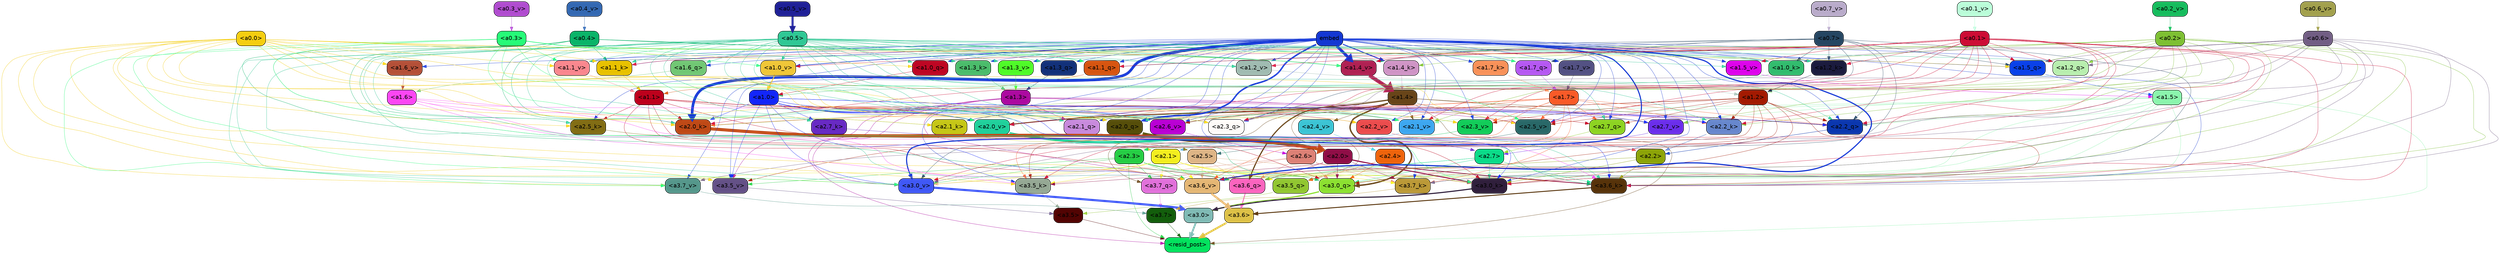 strict digraph "" {
	graph [bgcolor=transparent,
		layout=dot,
		overlap=false,
		splines=true
	];
	"<a3.7>"	[color=black,
		fillcolor="#135e0c",
		fontname=Helvetica,
		shape=box,
		style="filled, rounded"];
	"<resid_post>"	[color=black,
		fillcolor="#03e25e",
		fontname=Helvetica,
		shape=box,
		style="filled, rounded"];
	"<a3.7>" -> "<resid_post>"	[color="#135e0c",
		penwidth=0.6239100098609924];
	"<a3.6>"	[color=black,
		fillcolor="#ddc147",
		fontname=Helvetica,
		shape=box,
		style="filled, rounded"];
	"<a3.6>" -> "<resid_post>"	[color="#ddc147",
		penwidth=4.569062113761902];
	"<a3.5>"	[color=black,
		fillcolor="#520403",
		fontname=Helvetica,
		shape=box,
		style="filled, rounded"];
	"<a3.5>" -> "<resid_post>"	[color="#520403",
		penwidth=0.6];
	"<a3.0>"	[color=black,
		fillcolor="#80bbb5",
		fontname=Helvetica,
		shape=box,
		style="filled, rounded"];
	"<a3.0>" -> "<resid_post>"	[color="#80bbb5",
		penwidth=4.283544182777405];
	"<a2.3>"	[color=black,
		fillcolor="#26ce45",
		fontname=Helvetica,
		shape=box,
		style="filled, rounded"];
	"<a2.3>" -> "<resid_post>"	[color="#26ce45",
		penwidth=0.6];
	"<a3.7_q>"	[color=black,
		fillcolor="#e170da",
		fontname=Helvetica,
		shape=box,
		style="filled, rounded"];
	"<a2.3>" -> "<a3.7_q>"	[color="#26ce45",
		penwidth=0.6];
	"<a3.6_q>"	[color=black,
		fillcolor="#fa64be",
		fontname=Helvetica,
		shape=box,
		style="filled, rounded"];
	"<a2.3>" -> "<a3.6_q>"	[color="#26ce45",
		penwidth=0.6];
	"<a3.5_q>"	[color=black,
		fillcolor="#91c631",
		fontname=Helvetica,
		shape=box,
		style="filled, rounded"];
	"<a2.3>" -> "<a3.5_q>"	[color="#26ce45",
		penwidth=0.6];
	"<a3.0_q>"	[color=black,
		fillcolor="#8ce031",
		fontname=Helvetica,
		shape=box,
		style="filled, rounded"];
	"<a2.3>" -> "<a3.0_q>"	[color="#26ce45",
		penwidth=0.6];
	"<a3.0_k>"	[color=black,
		fillcolor="#301f3c",
		fontname=Helvetica,
		shape=box,
		style="filled, rounded"];
	"<a2.3>" -> "<a3.0_k>"	[color="#26ce45",
		penwidth=0.6];
	"<a3.6_v>"	[color=black,
		fillcolor="#e4b674",
		fontname=Helvetica,
		shape=box,
		style="filled, rounded"];
	"<a2.3>" -> "<a3.6_v>"	[color="#26ce45",
		penwidth=0.6];
	"<a3.5_v>"	[color=black,
		fillcolor="#645187",
		fontname=Helvetica,
		shape=box,
		style="filled, rounded"];
	"<a2.3>" -> "<a3.5_v>"	[color="#26ce45",
		penwidth=0.6];
	"<a3.0_v>"	[color=black,
		fillcolor="#4058f6",
		fontname=Helvetica,
		shape=box,
		style="filled, rounded"];
	"<a2.3>" -> "<a3.0_v>"	[color="#26ce45",
		penwidth=0.6];
	"<a1.5>"	[color=black,
		fillcolor="#8bf5ad",
		fontname=Helvetica,
		shape=box,
		style="filled, rounded"];
	"<a1.5>" -> "<resid_post>"	[color="#8bf5ad",
		penwidth=0.6];
	"<a1.5>" -> "<a3.6_q>"	[color="#8bf5ad",
		penwidth=0.6];
	"<a1.5>" -> "<a3.5_q>"	[color="#8bf5ad",
		penwidth=0.6];
	"<a1.5>" -> "<a3.0_q>"	[color="#8bf5ad",
		penwidth=0.6];
	"<a3.6_k>"	[color=black,
		fillcolor="#57330a",
		fontname=Helvetica,
		shape=box,
		style="filled, rounded"];
	"<a1.5>" -> "<a3.6_k>"	[color="#8bf5ad",
		penwidth=0.6];
	"<a1.5>" -> "<a3.0_k>"	[color="#8bf5ad",
		penwidth=0.6];
	"<a2.2_q>"	[color=black,
		fillcolor="#0b37af",
		fontname=Helvetica,
		shape=box,
		style="filled, rounded"];
	"<a1.5>" -> "<a2.2_q>"	[color="#8bf5ad",
		penwidth=0.6];
	"<a2.7_v>"	[color=black,
		fillcolor="#6b2eeb",
		fontname=Helvetica,
		shape=box,
		style="filled, rounded"];
	"<a1.5>" -> "<a2.7_v>"	[color="#8bf5ad",
		penwidth=0.6];
	"<a2.6_v>"	[color=black,
		fillcolor="#b901d4",
		fontname=Helvetica,
		shape=box,
		style="filled, rounded"];
	"<a1.5>" -> "<a2.6_v>"	[color="#8bf5ad",
		penwidth=0.6];
	"<a2.1_v>"	[color=black,
		fillcolor="#3da7f0",
		fontname=Helvetica,
		shape=box,
		style="filled, rounded"];
	"<a1.5>" -> "<a2.1_v>"	[color="#8bf5ad",
		penwidth=0.6];
	"<a1.4>"	[color=black,
		fillcolor="#684519",
		fontname=Helvetica,
		shape=box,
		style="filled, rounded"];
	"<a1.4>" -> "<resid_post>"	[color="#684519",
		penwidth=0.6];
	"<a1.4>" -> "<a3.7_q>"	[color="#684519",
		penwidth=0.6];
	"<a1.4>" -> "<a3.6_q>"	[color="#684519",
		penwidth=2.7536282539367676];
	"<a1.4>" -> "<a3.5_q>"	[color="#684519",
		penwidth=0.6];
	"<a1.4>" -> "<a3.0_q>"	[color="#684519",
		penwidth=3.3369133472442627];
	"<a2.3_q>"	[color=black,
		fillcolor="#fefbf8",
		fontname=Helvetica,
		shape=box,
		style="filled, rounded"];
	"<a1.4>" -> "<a2.3_q>"	[color="#684519",
		penwidth=0.6];
	"<a1.4>" -> "<a2.2_q>"	[color="#684519",
		penwidth=0.6];
	"<a2.1_q>"	[color=black,
		fillcolor="#c88adc",
		fontname=Helvetica,
		shape=box,
		style="filled, rounded"];
	"<a1.4>" -> "<a2.1_q>"	[color="#684519",
		penwidth=0.6];
	"<a2.0_q>"	[color=black,
		fillcolor="#564e0a",
		fontname=Helvetica,
		shape=box,
		style="filled, rounded"];
	"<a1.4>" -> "<a2.0_q>"	[color="#684519",
		penwidth=0.6];
	"<a2.1_k>"	[color=black,
		fillcolor="#c5c617",
		fontname=Helvetica,
		shape=box,
		style="filled, rounded"];
	"<a1.4>" -> "<a2.1_k>"	[color="#684519",
		penwidth=0.6];
	"<a1.4>" -> "<a2.7_v>"	[color="#684519",
		penwidth=0.6];
	"<a1.4>" -> "<a2.6_v>"	[color="#684519",
		penwidth=0.6];
	"<a2.5_v>"	[color=black,
		fillcolor="#296868",
		fontname=Helvetica,
		shape=box,
		style="filled, rounded"];
	"<a1.4>" -> "<a2.5_v>"	[color="#684519",
		penwidth=0.6];
	"<a2.4_v>"	[color=black,
		fillcolor="#3cc4d4",
		fontname=Helvetica,
		shape=box,
		style="filled, rounded"];
	"<a1.4>" -> "<a2.4_v>"	[color="#684519",
		penwidth=0.6];
	"<a1.4>" -> "<a2.1_v>"	[color="#684519",
		penwidth=0.6];
	"<a2.0_v>"	[color=black,
		fillcolor="#20d09b",
		fontname=Helvetica,
		shape=box,
		style="filled, rounded"];
	"<a1.4>" -> "<a2.0_v>"	[color="#684519",
		penwidth=2.2818827629089355];
	"<a1.3>"	[color=black,
		fillcolor="#ac0aa0",
		fontname=Helvetica,
		shape=box,
		style="filled, rounded"];
	"<a1.3>" -> "<resid_post>"	[color="#ac0aa0",
		penwidth=0.6];
	"<a1.3>" -> "<a3.6_v>"	[color="#ac0aa0",
		penwidth=0.6];
	"<a1.3>" -> "<a3.5_v>"	[color="#ac0aa0",
		penwidth=0.6];
	"<a1.3>" -> "<a3.0_v>"	[color="#ac0aa0",
		penwidth=0.6];
	"<a1.3>" -> "<a2.2_q>"	[color="#ac0aa0",
		penwidth=0.6];
	"<a1.3>" -> "<a2.1_q>"	[color="#ac0aa0",
		penwidth=0.6];
	"<a2.2_k>"	[color=black,
		fillcolor="#6787cd",
		fontname=Helvetica,
		shape=box,
		style="filled, rounded"];
	"<a1.3>" -> "<a2.2_k>"	[color="#ac0aa0",
		penwidth=0.6];
	"<a1.3>" -> "<a2.5_v>"	[color="#ac0aa0",
		penwidth=0.6];
	"<a3.7_q>" -> "<a3.7>"	[color="#e170da",
		penwidth=0.6];
	"<a3.6_q>" -> "<a3.6>"	[color="#fa64be",
		penwidth=2.0344843566417694];
	"<a3.5_q>" -> "<a3.5>"	[color="#91c631",
		penwidth=0.6];
	"<a3.0_q>" -> "<a3.0>"	[color="#8ce031",
		penwidth=2.863015294075012];
	"<a3.7_k>"	[color=black,
		fillcolor="#bb9937",
		fontname=Helvetica,
		shape=box,
		style="filled, rounded"];
	"<a3.7_k>" -> "<a3.7>"	[color="#bb9937",
		penwidth=0.6];
	"<a3.6_k>" -> "<a3.6>"	[color="#57330a",
		penwidth=2.1770318150520325];
	"<a3.5_k>"	[color=black,
		fillcolor="#95a894",
		fontname=Helvetica,
		shape=box,
		style="filled, rounded"];
	"<a3.5_k>" -> "<a3.5>"	[color="#95a894",
		penwidth=0.6];
	"<a3.0_k>" -> "<a3.0>"	[color="#301f3c",
		penwidth=2.6323853135108948];
	"<a3.7_v>"	[color=black,
		fillcolor="#55978b",
		fontname=Helvetica,
		shape=box,
		style="filled, rounded"];
	"<a3.7_v>" -> "<a3.7>"	[color="#55978b",
		penwidth=0.6];
	"<a3.6_v>" -> "<a3.6>"	[color="#e4b674",
		penwidth=4.972373723983765];
	"<a3.5_v>" -> "<a3.5>"	[color="#645187",
		penwidth=0.6];
	"<a3.0_v>" -> "<a3.0>"	[color="#4058f6",
		penwidth=5.1638524532318115];
	"<a2.6>"	[color=black,
		fillcolor="#dd8176",
		fontname=Helvetica,
		shape=box,
		style="filled, rounded"];
	"<a2.6>" -> "<a3.7_q>"	[color="#dd8176",
		penwidth=0.6];
	"<a2.6>" -> "<a3.6_q>"	[color="#dd8176",
		penwidth=0.6];
	"<a2.6>" -> "<a3.0_q>"	[color="#dd8176",
		penwidth=0.6];
	"<a2.6>" -> "<a3.7_k>"	[color="#dd8176",
		penwidth=0.6];
	"<a2.6>" -> "<a3.6_k>"	[color="#dd8176",
		penwidth=0.6];
	"<a2.6>" -> "<a3.5_k>"	[color="#dd8176",
		penwidth=0.6];
	"<a2.6>" -> "<a3.0_k>"	[color="#dd8176",
		penwidth=0.6];
	"<a2.1>"	[color=black,
		fillcolor="#f3ee1f",
		fontname=Helvetica,
		shape=box,
		style="filled, rounded"];
	"<a2.1>" -> "<a3.7_q>"	[color="#f3ee1f",
		penwidth=0.6];
	"<a2.1>" -> "<a3.6_q>"	[color="#f3ee1f",
		penwidth=0.6];
	"<a2.1>" -> "<a3.5_q>"	[color="#f3ee1f",
		penwidth=0.6];
	"<a2.1>" -> "<a3.0_q>"	[color="#f3ee1f",
		penwidth=0.6];
	"<a2.1>" -> "<a3.7_k>"	[color="#f3ee1f",
		penwidth=0.6];
	"<a2.1>" -> "<a3.6_k>"	[color="#f3ee1f",
		penwidth=0.6];
	"<a2.1>" -> "<a3.5_k>"	[color="#f3ee1f",
		penwidth=0.6];
	"<a2.1>" -> "<a3.0_k>"	[color="#f3ee1f",
		penwidth=0.6];
	"<a2.1>" -> "<a3.7_v>"	[color="#f3ee1f",
		penwidth=0.6];
	"<a2.1>" -> "<a3.6_v>"	[color="#f3ee1f",
		penwidth=0.6];
	"<a2.1>" -> "<a3.0_v>"	[color="#f3ee1f",
		penwidth=0.6];
	"<a2.7>"	[color=black,
		fillcolor="#0bdb89",
		fontname=Helvetica,
		shape=box,
		style="filled, rounded"];
	"<a2.7>" -> "<a3.6_q>"	[color="#0bdb89",
		penwidth=0.6];
	"<a2.7>" -> "<a3.0_q>"	[color="#0bdb89",
		penwidth=0.6];
	"<a2.7>" -> "<a3.6_k>"	[color="#0bdb89",
		penwidth=0.6];
	"<a2.7>" -> "<a3.0_k>"	[color="#0bdb89",
		penwidth=0.6];
	"<a2.7>" -> "<a3.6_v>"	[color="#0bdb89",
		penwidth=0.6];
	"<a2.5>"	[color=black,
		fillcolor="#deb586",
		fontname=Helvetica,
		shape=box,
		style="filled, rounded"];
	"<a2.5>" -> "<a3.6_q>"	[color="#deb586",
		penwidth=0.6];
	"<a2.5>" -> "<a3.0_q>"	[color="#deb586",
		penwidth=0.6];
	"<a2.5>" -> "<a3.0_k>"	[color="#deb586",
		penwidth=0.6];
	"<a2.5>" -> "<a3.6_v>"	[color="#deb586",
		penwidth=0.6];
	"<a2.5>" -> "<a3.0_v>"	[color="#deb586",
		penwidth=0.6];
	"<a2.0>"	[color=black,
		fillcolor="#900e47",
		fontname=Helvetica,
		shape=box,
		style="filled, rounded"];
	"<a2.0>" -> "<a3.6_q>"	[color="#900e47",
		penwidth=0.6];
	"<a2.0>" -> "<a3.0_q>"	[color="#900e47",
		penwidth=0.6];
	"<a2.0>" -> "<a3.7_k>"	[color="#900e47",
		penwidth=0.6];
	"<a2.0>" -> "<a3.6_k>"	[color="#900e47",
		penwidth=1.7047871947288513];
	"<a2.0>" -> "<a3.5_k>"	[color="#900e47",
		penwidth=0.6];
	"<a2.0>" -> "<a3.0_k>"	[color="#900e47",
		penwidth=2.239806979894638];
	"<a1.1>"	[color=black,
		fillcolor="#bd011c",
		fontname=Helvetica,
		shape=box,
		style="filled, rounded"];
	"<a1.1>" -> "<a3.6_q>"	[color="#bd011c",
		penwidth=0.6];
	"<a1.1>" -> "<a3.0_q>"	[color="#bd011c",
		penwidth=0.6];
	"<a1.1>" -> "<a3.0_k>"	[color="#bd011c",
		penwidth=0.6];
	"<a1.1>" -> "<a3.6_v>"	[color="#bd011c",
		penwidth=0.6];
	"<a2.7_q>"	[color=black,
		fillcolor="#8dd322",
		fontname=Helvetica,
		shape=box,
		style="filled, rounded"];
	"<a1.1>" -> "<a2.7_q>"	[color="#bd011c",
		penwidth=0.6];
	"<a2.5_k>"	[color=black,
		fillcolor="#826d14",
		fontname=Helvetica,
		shape=box,
		style="filled, rounded"];
	"<a1.1>" -> "<a2.5_k>"	[color="#bd011c",
		penwidth=0.6];
	"<a2.0_k>"	[color=black,
		fillcolor="#bf4916",
		fontname=Helvetica,
		shape=box,
		style="filled, rounded"];
	"<a1.1>" -> "<a2.0_k>"	[color="#bd011c",
		penwidth=0.6];
	"<a1.1>" -> "<a2.6_v>"	[color="#bd011c",
		penwidth=0.6];
	"<a2.2_v>"	[color=black,
		fillcolor="#eb4c4d",
		fontname=Helvetica,
		shape=box,
		style="filled, rounded"];
	"<a1.1>" -> "<a2.2_v>"	[color="#bd011c",
		penwidth=0.6];
	"<a1.1>" -> "<a2.1_v>"	[color="#bd011c",
		penwidth=0.6];
	"<a1.1>" -> "<a2.0_v>"	[color="#bd011c",
		penwidth=0.6];
	"<a0.4>"	[color=black,
		fillcolor="#0bb469",
		fontname=Helvetica,
		shape=box,
		style="filled, rounded"];
	"<a0.4>" -> "<a3.6_q>"	[color="#0bb469",
		penwidth=0.6];
	"<a0.4>" -> "<a3.0_q>"	[color="#0bb469",
		penwidth=0.6];
	"<a0.4>" -> "<a3.6_k>"	[color="#0bb469",
		penwidth=0.6];
	"<a0.4>" -> "<a2.5_k>"	[color="#0bb469",
		penwidth=0.6];
	"<a0.4>" -> "<a2.0_k>"	[color="#0bb469",
		penwidth=0.6];
	"<a1.4_k>"	[color=black,
		fillcolor="#cf94c5",
		fontname=Helvetica,
		shape=box,
		style="filled, rounded"];
	"<a0.4>" -> "<a1.4_k>"	[color="#0bb469",
		penwidth=0.6];
	"<a1.1_k>"	[color=black,
		fillcolor="#e8c100",
		fontname=Helvetica,
		shape=box,
		style="filled, rounded"];
	"<a0.4>" -> "<a1.1_k>"	[color="#0bb469",
		penwidth=0.6];
	"<a1.0_k>"	[color=black,
		fillcolor="#32bc6e",
		fontname=Helvetica,
		shape=box,
		style="filled, rounded"];
	"<a0.4>" -> "<a1.0_k>"	[color="#0bb469",
		penwidth=0.6];
	"<a1.4_v>"	[color=black,
		fillcolor="#b02153",
		fontname=Helvetica,
		shape=box,
		style="filled, rounded"];
	"<a0.4>" -> "<a1.4_v>"	[color="#0bb469",
		penwidth=0.6];
	"<a1.2_v>"	[color=black,
		fillcolor="#a0bbb1",
		fontname=Helvetica,
		shape=box,
		style="filled, rounded"];
	"<a0.4>" -> "<a1.2_v>"	[color="#0bb469",
		penwidth=0.6];
	"<a0.2>"	[color=black,
		fillcolor="#7ec033",
		fontname=Helvetica,
		shape=box,
		style="filled, rounded"];
	"<a0.2>" -> "<a3.6_q>"	[color="#7ec033",
		penwidth=0.6];
	"<a0.2>" -> "<a3.0_q>"	[color="#7ec033",
		penwidth=0.6];
	"<a0.2>" -> "<a3.6_k>"	[color="#7ec033",
		penwidth=0.6];
	"<a0.2>" -> "<a3.0_k>"	[color="#7ec033",
		penwidth=0.6];
	"<a0.2>" -> "<a2.2_q>"	[color="#7ec033",
		penwidth=0.6];
	"<a0.2>" -> "<a2.2_k>"	[color="#7ec033",
		penwidth=0.6];
	"<a0.2>" -> "<a2.0_k>"	[color="#7ec033",
		penwidth=0.6];
	"<a0.2>" -> "<a2.7_v>"	[color="#7ec033",
		penwidth=0.6];
	"<a0.2>" -> "<a2.1_v>"	[color="#7ec033",
		penwidth=0.6];
	"<a0.2>" -> "<a2.0_v>"	[color="#7ec033",
		penwidth=0.6];
	"<a1.5_q>"	[color=black,
		fillcolor="#0a41e9",
		fontname=Helvetica,
		shape=box,
		style="filled, rounded"];
	"<a0.2>" -> "<a1.5_q>"	[color="#7ec033",
		penwidth=0.6];
	"<a1.2_q>"	[color=black,
		fillcolor="#b8eeae",
		fontname=Helvetica,
		shape=box,
		style="filled, rounded"];
	"<a0.2>" -> "<a1.2_q>"	[color="#7ec033",
		penwidth=0.6];
	"<a1.0_q>"	[color=black,
		fillcolor="#be0623",
		fontname=Helvetica,
		shape=box,
		style="filled, rounded"];
	"<a0.2>" -> "<a1.0_q>"	[color="#7ec033",
		penwidth=0.6];
	"<a0.2>" -> "<a1.4_k>"	[color="#7ec033",
		penwidth=0.6];
	"<a0.2>" -> "<a1.0_k>"	[color="#7ec033",
		penwidth=0.6];
	"<a0.2>" -> "<a1.4_v>"	[color="#7ec033",
		penwidth=0.6];
	"<a2.4>"	[color=black,
		fillcolor="#ee640c",
		fontname=Helvetica,
		shape=box,
		style="filled, rounded"];
	"<a2.4>" -> "<a3.5_q>"	[color="#ee640c",
		penwidth=0.6];
	"<a2.4>" -> "<a3.0_q>"	[color="#ee640c",
		penwidth=0.6];
	"<a1.2>"	[color=black,
		fillcolor="#a31a02",
		fontname=Helvetica,
		shape=box,
		style="filled, rounded"];
	"<a1.2>" -> "<a3.0_q>"	[color="#a31a02",
		penwidth=0.6];
	"<a1.2>" -> "<a3.6_k>"	[color="#a31a02",
		penwidth=0.6];
	"<a1.2>" -> "<a3.5_k>"	[color="#a31a02",
		penwidth=0.6];
	"<a1.2>" -> "<a3.0_k>"	[color="#a31a02",
		penwidth=0.6];
	"<a1.2>" -> "<a3.5_v>"	[color="#a31a02",
		penwidth=0.6];
	"<a1.2>" -> "<a2.7_q>"	[color="#a31a02",
		penwidth=0.6];
	"<a1.2>" -> "<a2.2_q>"	[color="#a31a02",
		penwidth=0.6];
	"<a1.2>" -> "<a2.2_k>"	[color="#a31a02",
		penwidth=0.6];
	"<a1.2>" -> "<a2.6_v>"	[color="#a31a02",
		penwidth=0.6];
	"<a1.2>" -> "<a2.5_v>"	[color="#a31a02",
		penwidth=0.6];
	"<a2.3_v>"	[color=black,
		fillcolor="#12cc59",
		fontname=Helvetica,
		shape=box,
		style="filled, rounded"];
	"<a1.2>" -> "<a2.3_v>"	[color="#a31a02",
		penwidth=0.6];
	"<a1.2>" -> "<a2.0_v>"	[color="#a31a02",
		penwidth=0.6];
	"<a1.7>"	[color=black,
		fillcolor="#f95a28",
		fontname=Helvetica,
		shape=box,
		style="filled, rounded"];
	"<a1.7>" -> "<a3.7_k>"	[color="#f95a28",
		penwidth=0.6];
	"<a1.7>" -> "<a3.5_k>"	[color="#f95a28",
		penwidth=0.6];
	"<a1.7>" -> "<a3.6_v>"	[color="#f95a28",
		penwidth=0.6];
	"<a1.7>" -> "<a2.7_q>"	[color="#f95a28",
		penwidth=0.6];
	"<a1.7>" -> "<a2.2_q>"	[color="#f95a28",
		penwidth=0.6];
	"<a1.7>" -> "<a2.0_q>"	[color="#f95a28",
		penwidth=0.6];
	"<a1.7>" -> "<a2.2_k>"	[color="#f95a28",
		penwidth=0.6];
	"<a1.7>" -> "<a2.0_k>"	[color="#f95a28",
		penwidth=0.6];
	"<a1.7>" -> "<a2.5_v>"	[color="#f95a28",
		penwidth=0.6];
	"<a1.7>" -> "<a2.3_v>"	[color="#f95a28",
		penwidth=0.6];
	"<a1.7>" -> "<a2.2_v>"	[color="#f95a28",
		penwidth=0.6];
	"<a0.7>"	[color=black,
		fillcolor="#254662",
		fontname=Helvetica,
		shape=box,
		style="filled, rounded"];
	"<a0.7>" -> "<a3.7_k>"	[color="#254662",
		penwidth=0.6];
	"<a0.7>" -> "<a3.0_v>"	[color="#254662",
		penwidth=0.6];
	"<a0.7>" -> "<a2.3_q>"	[color="#254662",
		penwidth=0.6];
	"<a0.7>" -> "<a2.2_q>"	[color="#254662",
		penwidth=0.6];
	"<a1.7_q>"	[color=black,
		fillcolor="#b558f2",
		fontname=Helvetica,
		shape=box,
		style="filled, rounded"];
	"<a0.7>" -> "<a1.7_q>"	[color="#254662",
		penwidth=0.6];
	"<a0.7>" -> "<a1.5_q>"	[color="#254662",
		penwidth=0.6];
	"<a1.1_q>"	[color=black,
		fillcolor="#d65510",
		fontname=Helvetica,
		shape=box,
		style="filled, rounded"];
	"<a0.7>" -> "<a1.1_q>"	[color="#254662",
		penwidth=0.6];
	"<a1.2_k>"	[color=black,
		fillcolor="#1b1b3e",
		fontname=Helvetica,
		shape=box,
		style="filled, rounded"];
	"<a0.7>" -> "<a1.2_k>"	[color="#254662",
		penwidth=0.6];
	"<a0.7>" -> "<a1.0_k>"	[color="#254662",
		penwidth=0.6];
	"<a0.7>" -> "<a1.4_v>"	[color="#254662",
		penwidth=0.6];
	"<a1.1_v>"	[color=black,
		fillcolor="#f9878e",
		fontname=Helvetica,
		shape=box,
		style="filled, rounded"];
	"<a0.7>" -> "<a1.1_v>"	[color="#254662",
		penwidth=0.6];
	"<a0.6>"	[color=black,
		fillcolor="#725e84",
		fontname=Helvetica,
		shape=box,
		style="filled, rounded"];
	"<a0.6>" -> "<a3.7_k>"	[color="#725e84",
		penwidth=0.6];
	"<a0.6>" -> "<a3.6_k>"	[color="#725e84",
		penwidth=0.6];
	"<a0.6>" -> "<a3.0_k>"	[color="#725e84",
		penwidth=0.6];
	"<a0.6>" -> "<a3.7_v>"	[color="#725e84",
		penwidth=0.6];
	"<a0.6>" -> "<a3.6_v>"	[color="#725e84",
		penwidth=0.6];
	"<a0.6>" -> "<a3.0_v>"	[color="#725e84",
		penwidth=0.6];
	"<a0.6>" -> "<a2.3_q>"	[color="#725e84",
		penwidth=0.6];
	"<a0.6>" -> "<a2.2_q>"	[color="#725e84",
		penwidth=0.6];
	"<a0.6>" -> "<a1.5_q>"	[color="#725e84",
		penwidth=0.6];
	"<a0.6>" -> "<a1.2_q>"	[color="#725e84",
		penwidth=0.6];
	"<a0.6>" -> "<a1.0_k>"	[color="#725e84",
		penwidth=0.6];
	"<a0.6>" -> "<a1.4_v>"	[color="#725e84",
		penwidth=0.6];
	embed	[color=black,
		fillcolor="#1437d3",
		fontname=Helvetica,
		shape=box,
		style="filled, rounded"];
	embed -> "<a3.7_k>"	[color="#1437d3",
		penwidth=0.6];
	embed -> "<a3.6_k>"	[color="#1437d3",
		penwidth=0.6];
	embed -> "<a3.5_k>"	[color="#1437d3",
		penwidth=0.6];
	embed -> "<a3.0_k>"	[color="#1437d3",
		penwidth=0.6];
	embed -> "<a3.7_v>"	[color="#1437d3",
		penwidth=0.6];
	embed -> "<a3.6_v>"	[color="#1437d3",
		penwidth=2.7369276881217957];
	embed -> "<a3.5_v>"	[color="#1437d3",
		penwidth=0.6];
	embed -> "<a3.0_v>"	[color="#1437d3",
		penwidth=2.5778204202651978];
	embed -> "<a2.7_q>"	[color="#1437d3",
		penwidth=0.6];
	embed -> "<a2.3_q>"	[color="#1437d3",
		penwidth=0.6];
	embed -> "<a2.2_q>"	[color="#1437d3",
		penwidth=0.6];
	embed -> "<a2.1_q>"	[color="#1437d3",
		penwidth=0.6];
	embed -> "<a2.0_q>"	[color="#1437d3",
		penwidth=3.459219217300415];
	embed -> "<a2.5_k>"	[color="#1437d3",
		penwidth=0.6];
	embed -> "<a2.2_k>"	[color="#1437d3",
		penwidth=0.6363201141357422];
	embed -> "<a2.1_k>"	[color="#1437d3",
		penwidth=0.6];
	embed -> "<a2.0_k>"	[color="#1437d3",
		penwidth=6.407642982900143];
	embed -> "<a2.7_v>"	[color="#1437d3",
		penwidth=0.6];
	embed -> "<a2.6_v>"	[color="#1437d3",
		penwidth=0.6];
	embed -> "<a2.5_v>"	[color="#1437d3",
		penwidth=0.6];
	embed -> "<a2.3_v>"	[color="#1437d3",
		penwidth=0.6];
	embed -> "<a2.2_v>"	[color="#1437d3",
		penwidth=0.6175012588500977];
	embed -> "<a2.1_v>"	[color="#1437d3",
		penwidth=0.6];
	embed -> "<a2.0_v>"	[color="#1437d3",
		penwidth=0.6];
	embed -> "<a1.7_q>"	[color="#1437d3",
		penwidth=0.6];
	"<a1.6_q>"	[color=black,
		fillcolor="#71c774",
		fontname=Helvetica,
		shape=box,
		style="filled, rounded"];
	embed -> "<a1.6_q>"	[color="#1437d3",
		penwidth=0.6];
	embed -> "<a1.5_q>"	[color="#1437d3",
		penwidth=0.6186923980712891];
	"<a1.3_q>"	[color=black,
		fillcolor="#12317a",
		fontname=Helvetica,
		shape=box,
		style="filled, rounded"];
	embed -> "<a1.3_q>"	[color="#1437d3",
		penwidth=0.6];
	embed -> "<a1.2_q>"	[color="#1437d3",
		penwidth=0.6];
	embed -> "<a1.1_q>"	[color="#1437d3",
		penwidth=0.6];
	embed -> "<a1.0_q>"	[color="#1437d3",
		penwidth=0.6];
	"<a1.7_k>"	[color=black,
		fillcolor="#f89159",
		fontname=Helvetica,
		shape=box,
		style="filled, rounded"];
	embed -> "<a1.7_k>"	[color="#1437d3",
		penwidth=0.6];
	embed -> "<a1.4_k>"	[color="#1437d3",
		penwidth=2.1454997062683105];
	"<a1.3_k>"	[color=black,
		fillcolor="#4bbc6b",
		fontname=Helvetica,
		shape=box,
		style="filled, rounded"];
	embed -> "<a1.3_k>"	[color="#1437d3",
		penwidth=0.6];
	embed -> "<a1.2_k>"	[color="#1437d3",
		penwidth=0.6];
	embed -> "<a1.1_k>"	[color="#1437d3",
		penwidth=0.6];
	embed -> "<a1.0_k>"	[color="#1437d3",
		penwidth=0.6];
	"<a1.7_v>"	[color=black,
		fillcolor="#535183",
		fontname=Helvetica,
		shape=box,
		style="filled, rounded"];
	embed -> "<a1.7_v>"	[color="#1437d3",
		penwidth=0.6];
	"<a1.6_v>"	[color=black,
		fillcolor="#b45038",
		fontname=Helvetica,
		shape=box,
		style="filled, rounded"];
	embed -> "<a1.6_v>"	[color="#1437d3",
		penwidth=0.6];
	"<a1.5_v>"	[color=black,
		fillcolor="#dd04eb",
		fontname=Helvetica,
		shape=box,
		style="filled, rounded"];
	embed -> "<a1.5_v>"	[color="#1437d3",
		penwidth=0.6];
	embed -> "<a1.4_v>"	[color="#1437d3",
		penwidth=6.860090345144272];
	"<a1.3_v>"	[color=black,
		fillcolor="#4ffa28",
		fontname=Helvetica,
		shape=box,
		style="filled, rounded"];
	embed -> "<a1.3_v>"	[color="#1437d3",
		penwidth=0.6];
	embed -> "<a1.2_v>"	[color="#1437d3",
		penwidth=0.6];
	embed -> "<a1.1_v>"	[color="#1437d3",
		penwidth=0.6];
	"<a1.0_v>"	[color=black,
		fillcolor="#efc638",
		fontname=Helvetica,
		shape=box,
		style="filled, rounded"];
	embed -> "<a1.0_v>"	[color="#1437d3",
		penwidth=1.2940821647644043];
	"<a2.2>"	[color=black,
		fillcolor="#8da408",
		fontname=Helvetica,
		shape=box,
		style="filled, rounded"];
	"<a2.2>" -> "<a3.6_k>"	[color="#8da408",
		penwidth=0.6];
	"<a2.2>" -> "<a3.0_k>"	[color="#8da408",
		penwidth=0.6];
	"<a2.2>" -> "<a3.6_v>"	[color="#8da408",
		penwidth=0.6];
	"<a1.6>"	[color=black,
		fillcolor="#fc46f3",
		fontname=Helvetica,
		shape=box,
		style="filled, rounded"];
	"<a1.6>" -> "<a3.6_k>"	[color="#fc46f3",
		penwidth=0.6];
	"<a1.6>" -> "<a3.5_k>"	[color="#fc46f3",
		penwidth=0.6];
	"<a1.6>" -> "<a3.6_v>"	[color="#fc46f3",
		penwidth=0.6];
	"<a1.6>" -> "<a2.0_k>"	[color="#fc46f3",
		penwidth=0.6];
	"<a1.6>" -> "<a2.0_v>"	[color="#fc46f3",
		penwidth=0.6];
	"<a1.0>"	[color=black,
		fillcolor="#1326fa",
		fontname=Helvetica,
		shape=box,
		style="filled, rounded"];
	"<a1.0>" -> "<a3.6_k>"	[color="#1326fa",
		penwidth=0.6];
	"<a1.0>" -> "<a3.0_k>"	[color="#1326fa",
		penwidth=0.6];
	"<a1.0>" -> "<a3.6_v>"	[color="#1326fa",
		penwidth=0.6];
	"<a1.0>" -> "<a3.5_v>"	[color="#1326fa",
		penwidth=0.6];
	"<a1.0>" -> "<a3.0_v>"	[color="#1326fa",
		penwidth=0.6];
	"<a1.0>" -> "<a2.3_q>"	[color="#1326fa",
		penwidth=0.6];
	"<a1.0>" -> "<a2.2_q>"	[color="#1326fa",
		penwidth=0.6];
	"<a1.0>" -> "<a2.1_q>"	[color="#1326fa",
		penwidth=0.6];
	"<a2.7_k>"	[color=black,
		fillcolor="#682ac4",
		fontname=Helvetica,
		shape=box,
		style="filled, rounded"];
	"<a1.0>" -> "<a2.7_k>"	[color="#1326fa",
		penwidth=0.6];
	"<a1.0>" -> "<a2.2_k>"	[color="#1326fa",
		penwidth=0.6];
	"<a1.0>" -> "<a2.0_k>"	[color="#1326fa",
		penwidth=0.6];
	"<a1.0>" -> "<a2.7_v>"	[color="#1326fa",
		penwidth=0.6];
	"<a1.0>" -> "<a2.6_v>"	[color="#1326fa",
		penwidth=0.6];
	"<a1.0>" -> "<a2.0_v>"	[color="#1326fa",
		penwidth=1.2978954315185547];
	"<a0.5>"	[color=black,
		fillcolor="#30c895",
		fontname=Helvetica,
		shape=box,
		style="filled, rounded"];
	"<a0.5>" -> "<a3.6_k>"	[color="#30c895",
		penwidth=0.6];
	"<a0.5>" -> "<a3.7_v>"	[color="#30c895",
		penwidth=0.6];
	"<a0.5>" -> "<a3.6_v>"	[color="#30c895",
		penwidth=0.6];
	"<a0.5>" -> "<a3.5_v>"	[color="#30c895",
		penwidth=0.6];
	"<a0.5>" -> "<a3.0_v>"	[color="#30c895",
		penwidth=0.6];
	"<a0.5>" -> "<a2.7_q>"	[color="#30c895",
		penwidth=0.6];
	"<a0.5>" -> "<a2.3_q>"	[color="#30c895",
		penwidth=0.6];
	"<a0.5>" -> "<a2.2_q>"	[color="#30c895",
		penwidth=0.6];
	"<a0.5>" -> "<a2.1_q>"	[color="#30c895",
		penwidth=0.6];
	"<a0.5>" -> "<a2.0_q>"	[color="#30c895",
		penwidth=0.6];
	"<a0.5>" -> "<a2.7_k>"	[color="#30c895",
		penwidth=0.6];
	"<a0.5>" -> "<a2.5_k>"	[color="#30c895",
		penwidth=0.6];
	"<a0.5>" -> "<a2.2_k>"	[color="#30c895",
		penwidth=0.6];
	"<a0.5>" -> "<a2.1_k>"	[color="#30c895",
		penwidth=0.6];
	"<a0.5>" -> "<a2.0_k>"	[color="#30c895",
		penwidth=0.7721366882324219];
	"<a0.5>" -> "<a2.6_v>"	[color="#30c895",
		penwidth=0.6];
	"<a0.5>" -> "<a2.3_v>"	[color="#30c895",
		penwidth=0.6];
	"<a0.5>" -> "<a2.1_v>"	[color="#30c895",
		penwidth=0.6];
	"<a0.5>" -> "<a2.0_v>"	[color="#30c895",
		penwidth=0.6];
	"<a0.5>" -> "<a1.6_q>"	[color="#30c895",
		penwidth=0.6];
	"<a0.5>" -> "<a1.3_q>"	[color="#30c895",
		penwidth=0.6];
	"<a0.5>" -> "<a1.2_q>"	[color="#30c895",
		penwidth=0.6];
	"<a0.5>" -> "<a1.1_q>"	[color="#30c895",
		penwidth=0.6];
	"<a0.5>" -> "<a1.0_q>"	[color="#30c895",
		penwidth=0.6];
	"<a0.5>" -> "<a1.3_k>"	[color="#30c895",
		penwidth=0.6];
	"<a0.5>" -> "<a1.2_k>"	[color="#30c895",
		penwidth=0.6];
	"<a0.5>" -> "<a1.1_k>"	[color="#30c895",
		penwidth=0.6];
	"<a0.5>" -> "<a1.0_k>"	[color="#30c895",
		penwidth=0.6];
	"<a0.5>" -> "<a1.5_v>"	[color="#30c895",
		penwidth=0.6];
	"<a0.5>" -> "<a1.4_v>"	[color="#30c895",
		penwidth=1.0206317901611328];
	"<a0.5>" -> "<a1.3_v>"	[color="#30c895",
		penwidth=0.6];
	"<a0.5>" -> "<a1.2_v>"	[color="#30c895",
		penwidth=0.6];
	"<a0.5>" -> "<a1.1_v>"	[color="#30c895",
		penwidth=0.6];
	"<a0.5>" -> "<a1.0_v>"	[color="#30c895",
		penwidth=0.6];
	"<a0.1>"	[color=black,
		fillcolor="#cd0d35",
		fontname=Helvetica,
		shape=box,
		style="filled, rounded"];
	"<a0.1>" -> "<a3.6_k>"	[color="#cd0d35",
		penwidth=0.6];
	"<a0.1>" -> "<a3.5_k>"	[color="#cd0d35",
		penwidth=0.6];
	"<a0.1>" -> "<a3.0_k>"	[color="#cd0d35",
		penwidth=0.6];
	"<a0.1>" -> "<a3.6_v>"	[color="#cd0d35",
		penwidth=0.6];
	"<a0.1>" -> "<a3.0_v>"	[color="#cd0d35",
		penwidth=0.6];
	"<a0.1>" -> "<a2.3_q>"	[color="#cd0d35",
		penwidth=0.6];
	"<a0.1>" -> "<a2.2_q>"	[color="#cd0d35",
		penwidth=0.6];
	"<a0.1>" -> "<a2.2_k>"	[color="#cd0d35",
		penwidth=0.6];
	"<a0.1>" -> "<a2.0_k>"	[color="#cd0d35",
		penwidth=0.6];
	"<a0.1>" -> "<a2.5_v>"	[color="#cd0d35",
		penwidth=0.6];
	"<a0.1>" -> "<a2.3_v>"	[color="#cd0d35",
		penwidth=0.6];
	"<a0.1>" -> "<a2.1_v>"	[color="#cd0d35",
		penwidth=0.6];
	"<a0.1>" -> "<a2.0_v>"	[color="#cd0d35",
		penwidth=0.6];
	"<a0.1>" -> "<a1.5_q>"	[color="#cd0d35",
		penwidth=0.6];
	"<a0.1>" -> "<a1.2_q>"	[color="#cd0d35",
		penwidth=0.6];
	"<a0.1>" -> "<a1.1_q>"	[color="#cd0d35",
		penwidth=0.6];
	"<a0.1>" -> "<a1.2_k>"	[color="#cd0d35",
		penwidth=0.6];
	"<a0.1>" -> "<a1.1_k>"	[color="#cd0d35",
		penwidth=0.6];
	"<a0.1>" -> "<a1.5_v>"	[color="#cd0d35",
		penwidth=0.6];
	"<a0.1>" -> "<a1.4_v>"	[color="#cd0d35",
		penwidth=0.6];
	"<a0.1>" -> "<a1.2_v>"	[color="#cd0d35",
		penwidth=0.6];
	"<a0.1>" -> "<a1.0_v>"	[color="#cd0d35",
		penwidth=0.6];
	"<a0.0>"	[color=black,
		fillcolor="#f5ce10",
		fontname=Helvetica,
		shape=box,
		style="filled, rounded"];
	"<a0.0>" -> "<a3.5_k>"	[color="#f5ce10",
		penwidth=0.6];
	"<a0.0>" -> "<a3.7_v>"	[color="#f5ce10",
		penwidth=0.6];
	"<a0.0>" -> "<a3.6_v>"	[color="#f5ce10",
		penwidth=0.6];
	"<a0.0>" -> "<a3.5_v>"	[color="#f5ce10",
		penwidth=0.6];
	"<a0.0>" -> "<a3.0_v>"	[color="#f5ce10",
		penwidth=0.6];
	"<a0.0>" -> "<a2.3_q>"	[color="#f5ce10",
		penwidth=0.6];
	"<a0.0>" -> "<a2.0_q>"	[color="#f5ce10",
		penwidth=0.6];
	"<a0.0>" -> "<a2.5_k>"	[color="#f5ce10",
		penwidth=0.6];
	"<a0.0>" -> "<a2.1_k>"	[color="#f5ce10",
		penwidth=0.6];
	"<a0.0>" -> "<a2.0_k>"	[color="#f5ce10",
		penwidth=0.6];
	"<a0.0>" -> "<a2.5_v>"	[color="#f5ce10",
		penwidth=0.6];
	"<a0.0>" -> "<a2.3_v>"	[color="#f5ce10",
		penwidth=0.6];
	"<a0.0>" -> "<a2.2_v>"	[color="#f5ce10",
		penwidth=0.6];
	"<a0.0>" -> "<a2.0_v>"	[color="#f5ce10",
		penwidth=0.6];
	"<a0.0>" -> "<a1.5_q>"	[color="#f5ce10",
		penwidth=0.6];
	"<a0.0>" -> "<a1.0_q>"	[color="#f5ce10",
		penwidth=0.6];
	"<a0.0>" -> "<a1.1_k>"	[color="#f5ce10",
		penwidth=0.6];
	"<a0.0>" -> "<a1.6_v>"	[color="#f5ce10",
		penwidth=0.6];
	"<a0.0>" -> "<a1.4_v>"	[color="#f5ce10",
		penwidth=0.6];
	"<a0.0>" -> "<a1.1_v>"	[color="#f5ce10",
		penwidth=0.6];
	"<a0.3>"	[color=black,
		fillcolor="#26fb78",
		fontname=Helvetica,
		shape=box,
		style="filled, rounded"];
	"<a0.3>" -> "<a3.0_k>"	[color="#26fb78",
		penwidth=0.6];
	"<a0.3>" -> "<a3.7_v>"	[color="#26fb78",
		penwidth=0.6];
	"<a0.3>" -> "<a3.0_v>"	[color="#26fb78",
		penwidth=0.6];
	"<a0.3>" -> "<a2.5_v>"	[color="#26fb78",
		penwidth=0.6];
	"<a0.3>" -> "<a2.1_v>"	[color="#26fb78",
		penwidth=0.6];
	"<a0.3>" -> "<a2.0_v>"	[color="#26fb78",
		penwidth=0.6];
	"<a0.3>" -> "<a1.7_q>"	[color="#26fb78",
		penwidth=0.6];
	"<a0.3>" -> "<a1.1_q>"	[color="#26fb78",
		penwidth=0.6];
	"<a0.3>" -> "<a1.4_v>"	[color="#26fb78",
		penwidth=0.6];
	"<a0.3>" -> "<a1.1_v>"	[color="#26fb78",
		penwidth=0.6];
	"<a0.3>" -> "<a1.0_v>"	[color="#26fb78",
		penwidth=0.6];
	"<a2.7_q>" -> "<a2.7>"	[color="#8dd322",
		penwidth=0.6];
	"<a2.3_q>" -> "<a2.3>"	[color="#fefbf8",
		penwidth=0.6];
	"<a2.2_q>" -> "<a2.2>"	[color="#0b37af",
		penwidth=0.7441773414611816];
	"<a2.1_q>" -> "<a2.1>"	[color="#c88adc",
		penwidth=0.6];
	"<a2.0_q>" -> "<a2.0>"	[color="#564e0a",
		penwidth=6.422367453575134];
	"<a2.7_k>" -> "<a2.7>"	[color="#682ac4",
		penwidth=0.6];
	"<a2.5_k>" -> "<a2.5>"	[color="#826d14",
		penwidth=0.6];
	"<a2.2_k>" -> "<a2.2>"	[color="#6787cd",
		penwidth=0.8810110092163086];
	"<a2.1_k>" -> "<a2.1>"	[color="#c5c617",
		penwidth=0.6];
	"<a2.0_k>" -> "<a2.0>"	[color="#bf4916",
		penwidth=7.398894429206848];
	"<a2.7_v>" -> "<a2.7>"	[color="#6b2eeb",
		penwidth=0.6];
	"<a2.6_v>" -> "<a2.6>"	[color="#b901d4",
		penwidth=0.6];
	"<a2.5_v>" -> "<a2.5>"	[color="#296868",
		penwidth=0.6];
	"<a2.4_v>" -> "<a2.4>"	[color="#3cc4d4",
		penwidth=0.6];
	"<a2.3_v>" -> "<a2.3>"	[color="#12cc59",
		penwidth=0.6];
	"<a2.2_v>" -> "<a2.2>"	[color="#eb4c4d",
		penwidth=0.6];
	"<a2.1_v>" -> "<a2.1>"	[color="#3da7f0",
		penwidth=0.6];
	"<a2.0_v>" -> "<a2.0>"	[color="#20d09b",
		penwidth=5.395828627049923];
	"<a1.7_q>" -> "<a1.7>"	[color="#b558f2",
		penwidth=0.6];
	"<a1.6_q>" -> "<a1.6>"	[color="#71c774",
		penwidth=0.6];
	"<a1.5_q>" -> "<a1.5>"	[color="#0a41e9",
		penwidth=0.6];
	"<a1.3_q>" -> "<a1.3>"	[color="#12317a",
		penwidth=0.6];
	"<a1.2_q>" -> "<a1.2>"	[color="#b8eeae",
		penwidth=0.6];
	"<a1.1_q>" -> "<a1.1>"	[color="#d65510",
		penwidth=0.6];
	"<a1.0_q>" -> "<a1.0>"	[color="#be0623",
		penwidth=0.6];
	"<a1.7_k>" -> "<a1.7>"	[color="#f89159",
		penwidth=0.6];
	"<a1.4_k>" -> "<a1.4>"	[color="#cf94c5",
		penwidth=0.6];
	"<a1.3_k>" -> "<a1.3>"	[color="#4bbc6b",
		penwidth=0.6];
	"<a1.2_k>" -> "<a1.2>"	[color="#1b1b3e",
		penwidth=0.6];
	"<a1.1_k>" -> "<a1.1>"	[color="#e8c100",
		penwidth=0.6];
	"<a1.0_k>" -> "<a1.0>"	[color="#32bc6e",
		penwidth=0.6];
	"<a1.7_v>" -> "<a1.7>"	[color="#535183",
		penwidth=0.6];
	"<a1.6_v>" -> "<a1.6>"	[color="#b45038",
		penwidth=0.6];
	"<a1.5_v>" -> "<a1.5>"	[color="#dd04eb",
		penwidth=0.6];
	"<a1.4_v>" -> "<a1.4>"	[color="#b02153",
		penwidth=8.774570226669312];
	"<a1.3_v>" -> "<a1.3>"	[color="#4ffa28",
		penwidth=0.6];
	"<a1.2_v>" -> "<a1.2>"	[color="#a0bbb1",
		penwidth=0.6];
	"<a1.1_v>" -> "<a1.1>"	[color="#f9878e",
		penwidth=0.6];
	"<a1.0_v>" -> "<a1.0>"	[color="#efc638",
		penwidth=2.0497570037841797];
	"<a0.7_v>"	[color=black,
		fillcolor="#b9abca",
		fontname=Helvetica,
		shape=box,
		style="filled, rounded"];
	"<a0.7_v>" -> "<a0.7>"	[color="#b9abca",
		penwidth=0.6];
	"<a0.6_v>"	[color=black,
		fillcolor="#a2a04d",
		fontname=Helvetica,
		shape=box,
		style="filled, rounded"];
	"<a0.6_v>" -> "<a0.6>"	[color="#a2a04d",
		penwidth=0.6];
	"<a0.5_v>"	[color=black,
		fillcolor="#1f2097",
		fontname=Helvetica,
		shape=box,
		style="filled, rounded"];
	"<a0.5_v>" -> "<a0.5>"	[color="#1f2097",
		penwidth=4.899764537811279];
	"<a0.4_v>"	[color=black,
		fillcolor="#3368b2",
		fontname=Helvetica,
		shape=box,
		style="filled, rounded"];
	"<a0.4_v>" -> "<a0.4>"	[color="#3368b2",
		penwidth=0.6];
	"<a0.3_v>"	[color=black,
		fillcolor="#b04ccf",
		fontname=Helvetica,
		shape=box,
		style="filled, rounded"];
	"<a0.3_v>" -> "<a0.3>"	[color="#b04ccf",
		penwidth=0.6];
	"<a0.2_v>"	[color=black,
		fillcolor="#16bc5d",
		fontname=Helvetica,
		shape=box,
		style="filled, rounded"];
	"<a0.2_v>" -> "<a0.2>"	[color="#16bc5d",
		penwidth=0.6];
	"<a0.1_v>"	[color=black,
		fillcolor="#bafcd8",
		fontname=Helvetica,
		shape=box,
		style="filled, rounded"];
	"<a0.1_v>" -> "<a0.1>"	[color="#bafcd8",
		penwidth=0.8765964508056641];
}
